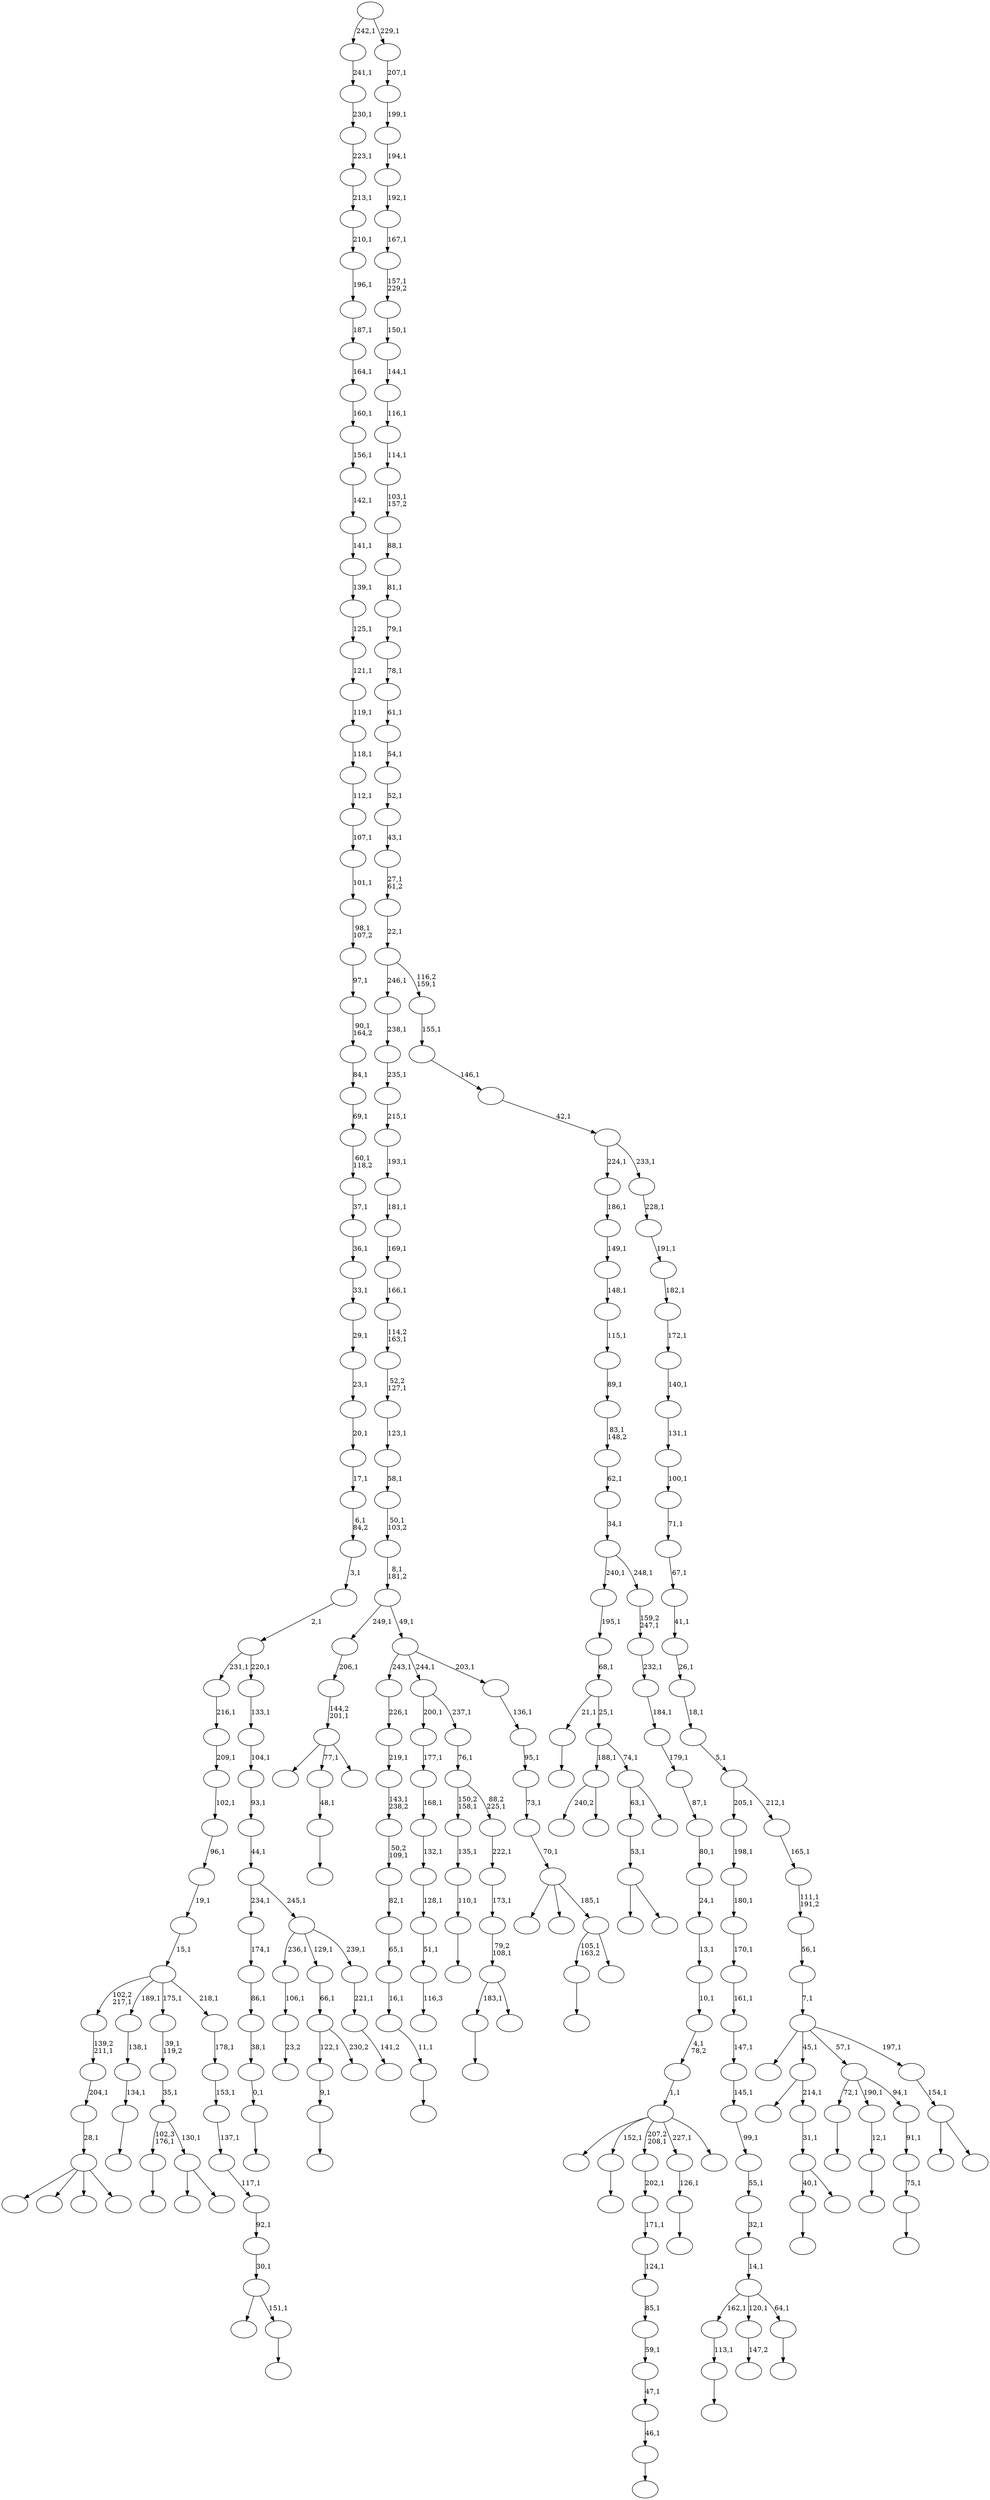 digraph T {
	300 [label=""]
	299 [label=""]
	298 [label=""]
	297 [label=""]
	296 [label=""]
	295 [label=""]
	294 [label=""]
	293 [label=""]
	292 [label=""]
	291 [label=""]
	290 [label=""]
	289 [label=""]
	288 [label=""]
	287 [label=""]
	286 [label=""]
	285 [label=""]
	284 [label=""]
	283 [label=""]
	282 [label=""]
	281 [label=""]
	280 [label=""]
	279 [label=""]
	278 [label=""]
	277 [label=""]
	276 [label=""]
	275 [label=""]
	274 [label=""]
	273 [label=""]
	272 [label=""]
	271 [label=""]
	270 [label=""]
	269 [label=""]
	268 [label=""]
	267 [label=""]
	266 [label=""]
	265 [label=""]
	264 [label=""]
	263 [label=""]
	262 [label=""]
	261 [label=""]
	260 [label=""]
	259 [label=""]
	258 [label=""]
	257 [label=""]
	256 [label=""]
	255 [label=""]
	254 [label=""]
	253 [label=""]
	252 [label=""]
	251 [label=""]
	250 [label=""]
	249 [label=""]
	248 [label=""]
	247 [label=""]
	246 [label=""]
	245 [label=""]
	244 [label=""]
	243 [label=""]
	242 [label=""]
	241 [label=""]
	240 [label=""]
	239 [label=""]
	238 [label=""]
	237 [label=""]
	236 [label=""]
	235 [label=""]
	234 [label=""]
	233 [label=""]
	232 [label=""]
	231 [label=""]
	230 [label=""]
	229 [label=""]
	228 [label=""]
	227 [label=""]
	226 [label=""]
	225 [label=""]
	224 [label=""]
	223 [label=""]
	222 [label=""]
	221 [label=""]
	220 [label=""]
	219 [label=""]
	218 [label=""]
	217 [label=""]
	216 [label=""]
	215 [label=""]
	214 [label=""]
	213 [label=""]
	212 [label=""]
	211 [label=""]
	210 [label=""]
	209 [label=""]
	208 [label=""]
	207 [label=""]
	206 [label=""]
	205 [label=""]
	204 [label=""]
	203 [label=""]
	202 [label=""]
	201 [label=""]
	200 [label=""]
	199 [label=""]
	198 [label=""]
	197 [label=""]
	196 [label=""]
	195 [label=""]
	194 [label=""]
	193 [label=""]
	192 [label=""]
	191 [label=""]
	190 [label=""]
	189 [label=""]
	188 [label=""]
	187 [label=""]
	186 [label=""]
	185 [label=""]
	184 [label=""]
	183 [label=""]
	182 [label=""]
	181 [label=""]
	180 [label=""]
	179 [label=""]
	178 [label=""]
	177 [label=""]
	176 [label=""]
	175 [label=""]
	174 [label=""]
	173 [label=""]
	172 [label=""]
	171 [label=""]
	170 [label=""]
	169 [label=""]
	168 [label=""]
	167 [label=""]
	166 [label=""]
	165 [label=""]
	164 [label=""]
	163 [label=""]
	162 [label=""]
	161 [label=""]
	160 [label=""]
	159 [label=""]
	158 [label=""]
	157 [label=""]
	156 [label=""]
	155 [label=""]
	154 [label=""]
	153 [label=""]
	152 [label=""]
	151 [label=""]
	150 [label=""]
	149 [label=""]
	148 [label=""]
	147 [label=""]
	146 [label=""]
	145 [label=""]
	144 [label=""]
	143 [label=""]
	142 [label=""]
	141 [label=""]
	140 [label=""]
	139 [label=""]
	138 [label=""]
	137 [label=""]
	136 [label=""]
	135 [label=""]
	134 [label=""]
	133 [label=""]
	132 [label=""]
	131 [label=""]
	130 [label=""]
	129 [label=""]
	128 [label=""]
	127 [label=""]
	126 [label=""]
	125 [label=""]
	124 [label=""]
	123 [label=""]
	122 [label=""]
	121 [label=""]
	120 [label=""]
	119 [label=""]
	118 [label=""]
	117 [label=""]
	116 [label=""]
	115 [label=""]
	114 [label=""]
	113 [label=""]
	112 [label=""]
	111 [label=""]
	110 [label=""]
	109 [label=""]
	108 [label=""]
	107 [label=""]
	106 [label=""]
	105 [label=""]
	104 [label=""]
	103 [label=""]
	102 [label=""]
	101 [label=""]
	100 [label=""]
	99 [label=""]
	98 [label=""]
	97 [label=""]
	96 [label=""]
	95 [label=""]
	94 [label=""]
	93 [label=""]
	92 [label=""]
	91 [label=""]
	90 [label=""]
	89 [label=""]
	88 [label=""]
	87 [label=""]
	86 [label=""]
	85 [label=""]
	84 [label=""]
	83 [label=""]
	82 [label=""]
	81 [label=""]
	80 [label=""]
	79 [label=""]
	78 [label=""]
	77 [label=""]
	76 [label=""]
	75 [label=""]
	74 [label=""]
	73 [label=""]
	72 [label=""]
	71 [label=""]
	70 [label=""]
	69 [label=""]
	68 [label=""]
	67 [label=""]
	66 [label=""]
	65 [label=""]
	64 [label=""]
	63 [label=""]
	62 [label=""]
	61 [label=""]
	60 [label=""]
	59 [label=""]
	58 [label=""]
	57 [label=""]
	56 [label=""]
	55 [label=""]
	54 [label=""]
	53 [label=""]
	52 [label=""]
	51 [label=""]
	50 [label=""]
	49 [label=""]
	48 [label=""]
	47 [label=""]
	46 [label=""]
	45 [label=""]
	44 [label=""]
	43 [label=""]
	42 [label=""]
	41 [label=""]
	40 [label=""]
	39 [label=""]
	38 [label=""]
	37 [label=""]
	36 [label=""]
	35 [label=""]
	34 [label=""]
	33 [label=""]
	32 [label=""]
	31 [label=""]
	30 [label=""]
	29 [label=""]
	28 [label=""]
	27 [label=""]
	26 [label=""]
	25 [label=""]
	24 [label=""]
	23 [label=""]
	22 [label=""]
	21 [label=""]
	20 [label=""]
	19 [label=""]
	18 [label=""]
	17 [label=""]
	16 [label=""]
	15 [label=""]
	14 [label=""]
	13 [label=""]
	12 [label=""]
	11 [label=""]
	10 [label=""]
	9 [label=""]
	8 [label=""]
	7 [label=""]
	6 [label=""]
	5 [label=""]
	4 [label=""]
	3 [label=""]
	2 [label=""]
	1 [label=""]
	0 [label=""]
	299 -> 300 [label="116,3"]
	298 -> 299 [label="51,1"]
	297 -> 298 [label="128,1"]
	296 -> 297 [label="132,1"]
	295 -> 296 [label="168,1"]
	294 -> 295 [label="177,1"]
	291 -> 292 [label=""]
	290 -> 291 [label="110,1"]
	289 -> 290 [label="135,1"]
	286 -> 287 [label="23,2"]
	285 -> 286 [label="106,1"]
	283 -> 284 [label=""]
	280 -> 281 [label=""]
	278 -> 279 [label=""]
	277 -> 278 [label="113,1"]
	272 -> 273 [label=""]
	270 -> 271 [label=""]
	269 -> 270 [label="9,1"]
	266 -> 267 [label=""]
	265 -> 266 [label="0,1"]
	264 -> 265 [label="38,1"]
	263 -> 264 [label="86,1"]
	262 -> 263 [label="174,1"]
	259 -> 293 [label=""]
	259 -> 260 [label=""]
	258 -> 259 [label="53,1"]
	252 -> 253 [label=""]
	250 -> 251 [label=""]
	249 -> 250 [label="46,1"]
	248 -> 249 [label="47,1"]
	247 -> 248 [label="59,1"]
	246 -> 247 [label="85,1"]
	245 -> 246 [label="124,1"]
	244 -> 245 [label="171,1"]
	243 -> 244 [label="202,1"]
	241 -> 242 [label="147,2"]
	238 -> 239 [label=""]
	237 -> 277 [label="162,1"]
	237 -> 241 [label="120,1"]
	237 -> 238 [label="64,1"]
	236 -> 237 [label="14,1"]
	235 -> 236 [label="32,1"]
	234 -> 235 [label="55,1"]
	233 -> 234 [label="99,1"]
	232 -> 233 [label="145,1"]
	231 -> 232 [label="147,1"]
	230 -> 231 [label="161,1"]
	229 -> 230 [label="170,1"]
	228 -> 229 [label="180,1"]
	227 -> 228 [label="198,1"]
	225 -> 274 [label=""]
	225 -> 257 [label=""]
	225 -> 240 [label=""]
	225 -> 226 [label=""]
	224 -> 225 [label="28,1"]
	223 -> 224 [label="204,1"]
	222 -> 223 [label="139,2\n211,1"]
	220 -> 221 [label=""]
	219 -> 220 [label="126,1"]
	217 -> 218 [label=""]
	216 -> 217 [label="134,1"]
	215 -> 216 [label="138,1"]
	213 -> 214 [label=""]
	211 -> 212 [label=""]
	210 -> 211 [label="48,1"]
	208 -> 209 [label=""]
	207 -> 208 [label="11,1"]
	206 -> 207 [label="16,1"]
	205 -> 206 [label="65,1"]
	204 -> 205 [label="82,1"]
	203 -> 204 [label="50,2\n109,1"]
	202 -> 203 [label="143,1\n238,2"]
	201 -> 202 [label="219,1"]
	200 -> 201 [label="226,1"]
	198 -> 272 [label="40,1"]
	198 -> 199 [label=""]
	197 -> 198 [label="31,1"]
	196 -> 275 [label=""]
	196 -> 197 [label="214,1"]
	194 -> 195 [label=""]
	192 -> 254 [label=""]
	192 -> 210 [label="77,1"]
	192 -> 193 [label=""]
	191 -> 192 [label="144,2\n201,1"]
	190 -> 191 [label="206,1"]
	188 -> 268 [label="240,2"]
	188 -> 189 [label=""]
	186 -> 187 [label=""]
	184 -> 185 [label=""]
	183 -> 184 [label="12,1"]
	181 -> 213 [label="183,1"]
	181 -> 182 [label=""]
	180 -> 181 [label="79,2\n108,1"]
	179 -> 180 [label="173,1"]
	178 -> 179 [label="222,1"]
	177 -> 289 [label="150,2\n158,1"]
	177 -> 178 [label="88,2\n225,1"]
	176 -> 177 [label="76,1"]
	175 -> 294 [label="200,1"]
	175 -> 176 [label="237,1"]
	173 -> 258 [label="63,1"]
	173 -> 174 [label=""]
	172 -> 188 [label="188,1"]
	172 -> 173 [label="74,1"]
	171 -> 186 [label="21,1"]
	171 -> 172 [label="25,1"]
	170 -> 171 [label="68,1"]
	169 -> 170 [label="195,1"]
	166 -> 168 [label=""]
	166 -> 167 [label=""]
	165 -> 252 [label="102,3\n176,1"]
	165 -> 166 [label="130,1"]
	164 -> 165 [label="35,1"]
	163 -> 164 [label="39,1\n119,2"]
	161 -> 269 [label="122,1"]
	161 -> 162 [label="230,2"]
	160 -> 161 [label="66,1"]
	158 -> 159 [label=""]
	157 -> 288 [label=""]
	157 -> 158 [label="151,1"]
	156 -> 157 [label="30,1"]
	155 -> 156 [label="92,1"]
	154 -> 155 [label="117,1"]
	153 -> 154 [label="137,1"]
	152 -> 153 [label="153,1"]
	151 -> 152 [label="178,1"]
	150 -> 222 [label="102,2\n217,1"]
	150 -> 215 [label="189,1"]
	150 -> 163 [label="175,1"]
	150 -> 151 [label="218,1"]
	149 -> 150 [label="15,1"]
	148 -> 149 [label="19,1"]
	147 -> 148 [label="96,1"]
	146 -> 147 [label="102,1"]
	145 -> 146 [label="209,1"]
	144 -> 145 [label="216,1"]
	142 -> 143 [label=""]
	141 -> 142 [label="75,1"]
	140 -> 141 [label="91,1"]
	139 -> 194 [label="72,1"]
	139 -> 183 [label="190,1"]
	139 -> 140 [label="94,1"]
	137 -> 283 [label="105,1\n163,2"]
	137 -> 138 [label=""]
	136 -> 276 [label=""]
	136 -> 255 [label=""]
	136 -> 137 [label="185,1"]
	135 -> 136 [label="70,1"]
	134 -> 135 [label="73,1"]
	133 -> 134 [label="95,1"]
	132 -> 133 [label="136,1"]
	131 -> 200 [label="243,1"]
	131 -> 175 [label="244,1"]
	131 -> 132 [label="203,1"]
	130 -> 190 [label="249,1"]
	130 -> 131 [label="49,1"]
	129 -> 130 [label="8,1\n181,2"]
	128 -> 129 [label="50,1\n103,2"]
	127 -> 128 [label="58,1"]
	126 -> 127 [label="123,1"]
	125 -> 126 [label="52,2\n127,1"]
	124 -> 125 [label="114,2\n163,1"]
	123 -> 124 [label="166,1"]
	122 -> 123 [label="169,1"]
	121 -> 122 [label="181,1"]
	120 -> 121 [label="193,1"]
	119 -> 120 [label="215,1"]
	118 -> 119 [label="235,1"]
	117 -> 118 [label="238,1"]
	115 -> 282 [label=""]
	115 -> 280 [label="152,1"]
	115 -> 243 [label="207,2\n208,1"]
	115 -> 219 [label="227,1"]
	115 -> 116 [label=""]
	114 -> 115 [label="1,1"]
	113 -> 114 [label="4,1\n78,2"]
	112 -> 113 [label="10,1"]
	111 -> 112 [label="13,1"]
	110 -> 111 [label="24,1"]
	109 -> 110 [label="80,1"]
	108 -> 109 [label="87,1"]
	107 -> 108 [label="179,1"]
	106 -> 107 [label="184,1"]
	105 -> 106 [label="232,1"]
	104 -> 105 [label="159,2\n247,1"]
	103 -> 169 [label="240,1"]
	103 -> 104 [label="248,1"]
	102 -> 103 [label="34,1"]
	101 -> 102 [label="62,1"]
	100 -> 101 [label="83,1\n148,2"]
	99 -> 100 [label="89,1"]
	98 -> 99 [label="115,1"]
	97 -> 98 [label="148,1"]
	96 -> 97 [label="149,1"]
	95 -> 96 [label="186,1"]
	93 -> 94 [label="141,2"]
	92 -> 93 [label="221,1"]
	91 -> 285 [label="236,1"]
	91 -> 160 [label="129,1"]
	91 -> 92 [label="239,1"]
	90 -> 262 [label="234,1"]
	90 -> 91 [label="245,1"]
	89 -> 90 [label="44,1"]
	88 -> 89 [label="93,1"]
	87 -> 88 [label="104,1"]
	86 -> 87 [label="133,1"]
	85 -> 144 [label="231,1"]
	85 -> 86 [label="220,1"]
	84 -> 85 [label="2,1"]
	83 -> 84 [label="3,1"]
	82 -> 83 [label="6,1\n84,2"]
	81 -> 82 [label="17,1"]
	80 -> 81 [label="20,1"]
	79 -> 80 [label="23,1"]
	78 -> 79 [label="29,1"]
	77 -> 78 [label="33,1"]
	76 -> 77 [label="36,1"]
	75 -> 76 [label="37,1"]
	74 -> 75 [label="60,1\n118,2"]
	73 -> 74 [label="69,1"]
	72 -> 73 [label="84,1"]
	71 -> 72 [label="90,1\n164,2"]
	70 -> 71 [label="97,1"]
	69 -> 70 [label="98,1\n107,2"]
	68 -> 69 [label="101,1"]
	67 -> 68 [label="107,1"]
	66 -> 67 [label="112,1"]
	65 -> 66 [label="118,1"]
	64 -> 65 [label="119,1"]
	63 -> 64 [label="121,1"]
	62 -> 63 [label="125,1"]
	61 -> 62 [label="139,1"]
	60 -> 61 [label="141,1"]
	59 -> 60 [label="142,1"]
	58 -> 59 [label="156,1"]
	57 -> 58 [label="160,1"]
	56 -> 57 [label="164,1"]
	55 -> 56 [label="187,1"]
	54 -> 55 [label="196,1"]
	53 -> 54 [label="210,1"]
	52 -> 53 [label="213,1"]
	51 -> 52 [label="223,1"]
	50 -> 51 [label="230,1"]
	49 -> 50 [label="241,1"]
	47 -> 256 [label=""]
	47 -> 48 [label=""]
	46 -> 47 [label="154,1"]
	45 -> 261 [label=""]
	45 -> 196 [label="45,1"]
	45 -> 139 [label="57,1"]
	45 -> 46 [label="197,1"]
	44 -> 45 [label="7,1"]
	43 -> 44 [label="56,1"]
	42 -> 43 [label="111,1\n191,2"]
	41 -> 42 [label="165,1"]
	40 -> 227 [label="205,1"]
	40 -> 41 [label="212,1"]
	39 -> 40 [label="5,1"]
	38 -> 39 [label="18,1"]
	37 -> 38 [label="26,1"]
	36 -> 37 [label="41,1"]
	35 -> 36 [label="67,1"]
	34 -> 35 [label="71,1"]
	33 -> 34 [label="100,1"]
	32 -> 33 [label="131,1"]
	31 -> 32 [label="140,1"]
	30 -> 31 [label="172,1"]
	29 -> 30 [label="182,1"]
	28 -> 29 [label="191,1"]
	27 -> 28 [label="228,1"]
	26 -> 95 [label="224,1"]
	26 -> 27 [label="233,1"]
	25 -> 26 [label="42,1"]
	24 -> 25 [label="146,1"]
	23 -> 24 [label="155,1"]
	22 -> 117 [label="246,1"]
	22 -> 23 [label="116,2\n159,1"]
	21 -> 22 [label="22,1"]
	20 -> 21 [label="27,1\n61,2"]
	19 -> 20 [label="43,1"]
	18 -> 19 [label="52,1"]
	17 -> 18 [label="54,1"]
	16 -> 17 [label="61,1"]
	15 -> 16 [label="78,1"]
	14 -> 15 [label="79,1"]
	13 -> 14 [label="81,1"]
	12 -> 13 [label="88,1"]
	11 -> 12 [label="103,1\n157,2"]
	10 -> 11 [label="114,1"]
	9 -> 10 [label="116,1"]
	8 -> 9 [label="144,1"]
	7 -> 8 [label="150,1"]
	6 -> 7 [label="157,1\n229,2"]
	5 -> 6 [label="167,1"]
	4 -> 5 [label="192,1"]
	3 -> 4 [label="194,1"]
	2 -> 3 [label="199,1"]
	1 -> 2 [label="207,1"]
	0 -> 49 [label="242,1"]
	0 -> 1 [label="229,1"]
}
